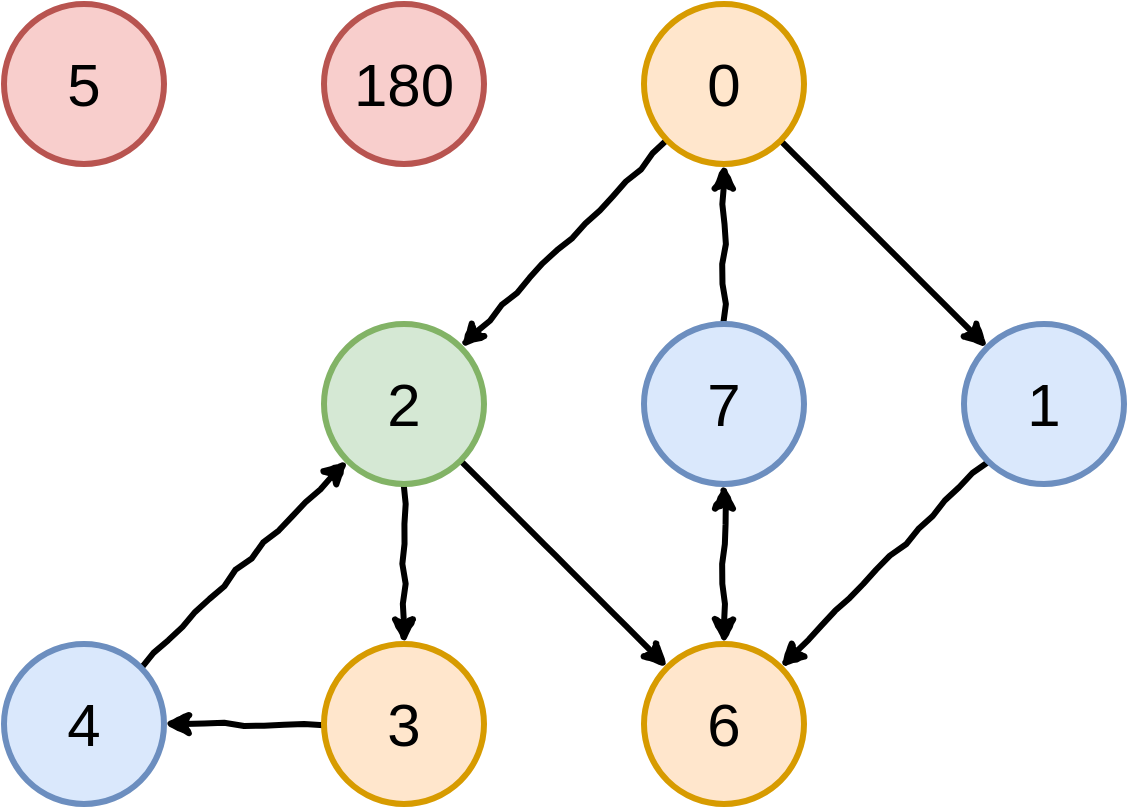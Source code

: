 <mxfile version="13.0.3" type="device"><diagram id="ai6isEYShQ9JZyrEm_BB" name="Page-1"><mxGraphModel dx="1024" dy="592" grid="1" gridSize="10" guides="1" tooltips="1" connect="1" arrows="1" fold="1" page="1" pageScale="1" pageWidth="827" pageHeight="1169" math="0" shadow="0"><root><mxCell id="0"/><mxCell id="1" parent="0"/><mxCell id="GGHTns0E7vYOpCDKQOtN-9" style="rounded=0;orthogonalLoop=1;jettySize=auto;html=1;exitX=1;exitY=1;exitDx=0;exitDy=0;entryX=0;entryY=0;entryDx=0;entryDy=0;strokeWidth=3;comic=1;" parent="1" source="GGHTns0E7vYOpCDKQOtN-1" target="GGHTns0E7vYOpCDKQOtN-4" edge="1"><mxGeometry relative="1" as="geometry"/></mxCell><mxCell id="GGHTns0E7vYOpCDKQOtN-10" style="edgeStyle=none;rounded=0;orthogonalLoop=1;jettySize=auto;html=1;exitX=0;exitY=1;exitDx=0;exitDy=0;entryX=1;entryY=0;entryDx=0;entryDy=0;strokeWidth=3;comic=1;" parent="1" source="GGHTns0E7vYOpCDKQOtN-1" target="GGHTns0E7vYOpCDKQOtN-3" edge="1"><mxGeometry relative="1" as="geometry"/></mxCell><mxCell id="GGHTns0E7vYOpCDKQOtN-1" value="&lt;font style=&quot;font-size: 30px&quot;&gt;0&lt;/font&gt;" style="ellipse;whiteSpace=wrap;html=1;aspect=fixed;strokeWidth=3;fillColor=#ffe6cc;strokeColor=#d79b00;" parent="1" vertex="1"><mxGeometry x="360" y="160" width="80" height="80" as="geometry"/></mxCell><mxCell id="GGHTns0E7vYOpCDKQOtN-16" style="edgeStyle=none;rounded=0;orthogonalLoop=1;jettySize=auto;html=1;exitX=0.5;exitY=0;exitDx=0;exitDy=0;entryX=0.5;entryY=1;entryDx=0;entryDy=0;strokeWidth=3;comic=1;" parent="1" source="GGHTns0E7vYOpCDKQOtN-2" target="GGHTns0E7vYOpCDKQOtN-1" edge="1"><mxGeometry relative="1" as="geometry"/></mxCell><mxCell id="GGHTns0E7vYOpCDKQOtN-17" style="edgeStyle=none;rounded=0;orthogonalLoop=1;jettySize=auto;html=1;exitX=0.5;exitY=1;exitDx=0;exitDy=0;entryX=0.5;entryY=0;entryDx=0;entryDy=0;startArrow=classic;startFill=1;strokeWidth=3;comic=1;" parent="1" source="GGHTns0E7vYOpCDKQOtN-2" target="GGHTns0E7vYOpCDKQOtN-5" edge="1"><mxGeometry relative="1" as="geometry"/></mxCell><mxCell id="GGHTns0E7vYOpCDKQOtN-2" value="&lt;font style=&quot;font-size: 30px&quot;&gt;7&lt;/font&gt;" style="ellipse;whiteSpace=wrap;html=1;aspect=fixed;strokeWidth=3;fillColor=#dae8fc;strokeColor=#6c8ebf;" parent="1" vertex="1"><mxGeometry x="360" y="320" width="80" height="80" as="geometry"/></mxCell><mxCell id="GGHTns0E7vYOpCDKQOtN-11" style="edgeStyle=none;rounded=0;orthogonalLoop=1;jettySize=auto;html=1;exitX=0.5;exitY=1;exitDx=0;exitDy=0;entryX=0.5;entryY=0;entryDx=0;entryDy=0;strokeWidth=3;comic=1;" parent="1" source="GGHTns0E7vYOpCDKQOtN-3" target="GGHTns0E7vYOpCDKQOtN-6" edge="1"><mxGeometry relative="1" as="geometry"/></mxCell><mxCell id="GGHTns0E7vYOpCDKQOtN-18" style="edgeStyle=none;rounded=0;comic=1;orthogonalLoop=1;jettySize=auto;html=1;exitX=1;exitY=1;exitDx=0;exitDy=0;entryX=0;entryY=0;entryDx=0;entryDy=0;startArrow=none;startFill=0;strokeWidth=3;" parent="1" source="GGHTns0E7vYOpCDKQOtN-3" target="GGHTns0E7vYOpCDKQOtN-5" edge="1"><mxGeometry relative="1" as="geometry"/></mxCell><mxCell id="GGHTns0E7vYOpCDKQOtN-3" value="&lt;font style=&quot;font-size: 30px&quot;&gt;2&lt;/font&gt;" style="ellipse;whiteSpace=wrap;html=1;aspect=fixed;strokeWidth=3;fillColor=#d5e8d4;strokeColor=#82b366;" parent="1" vertex="1"><mxGeometry x="200" y="320" width="80" height="80" as="geometry"/></mxCell><mxCell id="GGHTns0E7vYOpCDKQOtN-15" style="edgeStyle=none;rounded=0;orthogonalLoop=1;jettySize=auto;html=1;exitX=0;exitY=1;exitDx=0;exitDy=0;entryX=1;entryY=0;entryDx=0;entryDy=0;strokeWidth=3;comic=1;" parent="1" source="GGHTns0E7vYOpCDKQOtN-4" target="GGHTns0E7vYOpCDKQOtN-5" edge="1"><mxGeometry relative="1" as="geometry"/></mxCell><mxCell id="GGHTns0E7vYOpCDKQOtN-4" value="&lt;font style=&quot;font-size: 30px&quot;&gt;1&lt;/font&gt;" style="ellipse;whiteSpace=wrap;html=1;aspect=fixed;strokeWidth=3;fillColor=#dae8fc;strokeColor=#6c8ebf;" parent="1" vertex="1"><mxGeometry x="520" y="320" width="80" height="80" as="geometry"/></mxCell><mxCell id="GGHTns0E7vYOpCDKQOtN-5" value="&lt;font style=&quot;font-size: 30px&quot;&gt;6&lt;/font&gt;" style="ellipse;whiteSpace=wrap;html=1;aspect=fixed;shadow=0;strokeWidth=3;fillColor=#ffe6cc;strokeColor=#d79b00;" parent="1" vertex="1"><mxGeometry x="360" y="480" width="80" height="80" as="geometry"/></mxCell><mxCell id="GGHTns0E7vYOpCDKQOtN-12" style="edgeStyle=none;orthogonalLoop=1;jettySize=auto;html=1;exitX=0;exitY=0.5;exitDx=0;exitDy=0;entryX=1;entryY=0.5;entryDx=0;entryDy=0;strokeWidth=3;rounded=0;comic=1;" parent="1" source="GGHTns0E7vYOpCDKQOtN-6" target="GGHTns0E7vYOpCDKQOtN-7" edge="1"><mxGeometry relative="1" as="geometry"/></mxCell><mxCell id="GGHTns0E7vYOpCDKQOtN-6" value="&lt;font style=&quot;font-size: 30px&quot;&gt;3&lt;/font&gt;" style="ellipse;whiteSpace=wrap;html=1;aspect=fixed;strokeWidth=3;fillColor=#ffe6cc;strokeColor=#d79b00;" parent="1" vertex="1"><mxGeometry x="200" y="480" width="80" height="80" as="geometry"/></mxCell><mxCell id="GGHTns0E7vYOpCDKQOtN-13" style="rounded=0;orthogonalLoop=1;jettySize=auto;html=1;exitX=1;exitY=0;exitDx=0;exitDy=0;entryX=0;entryY=1;entryDx=0;entryDy=0;strokeWidth=3;comic=1;" parent="1" source="GGHTns0E7vYOpCDKQOtN-7" target="GGHTns0E7vYOpCDKQOtN-3" edge="1"><mxGeometry relative="1" as="geometry"/></mxCell><mxCell id="GGHTns0E7vYOpCDKQOtN-7" value="&lt;font style=&quot;font-size: 30px&quot;&gt;4&lt;/font&gt;" style="ellipse;whiteSpace=wrap;html=1;aspect=fixed;strokeWidth=3;fillColor=#dae8fc;strokeColor=#6c8ebf;" parent="1" vertex="1"><mxGeometry x="40" y="480" width="80" height="80" as="geometry"/></mxCell><mxCell id="6zRAxS2nNMlM1WlTkQ2R-1" value="&lt;font style=&quot;font-size: 30px&quot;&gt;180&lt;/font&gt;" style="ellipse;whiteSpace=wrap;html=1;aspect=fixed;strokeWidth=3;fillColor=#f8cecc;strokeColor=#b85450;" vertex="1" parent="1"><mxGeometry x="200" y="160" width="80" height="80" as="geometry"/></mxCell><mxCell id="6zRAxS2nNMlM1WlTkQ2R-2" value="&lt;font style=&quot;font-size: 30px&quot;&gt;5&lt;/font&gt;" style="ellipse;whiteSpace=wrap;html=1;aspect=fixed;strokeWidth=3;fillColor=#f8cecc;strokeColor=#b85450;" vertex="1" parent="1"><mxGeometry x="40" y="160" width="80" height="80" as="geometry"/></mxCell></root></mxGraphModel></diagram></mxfile>